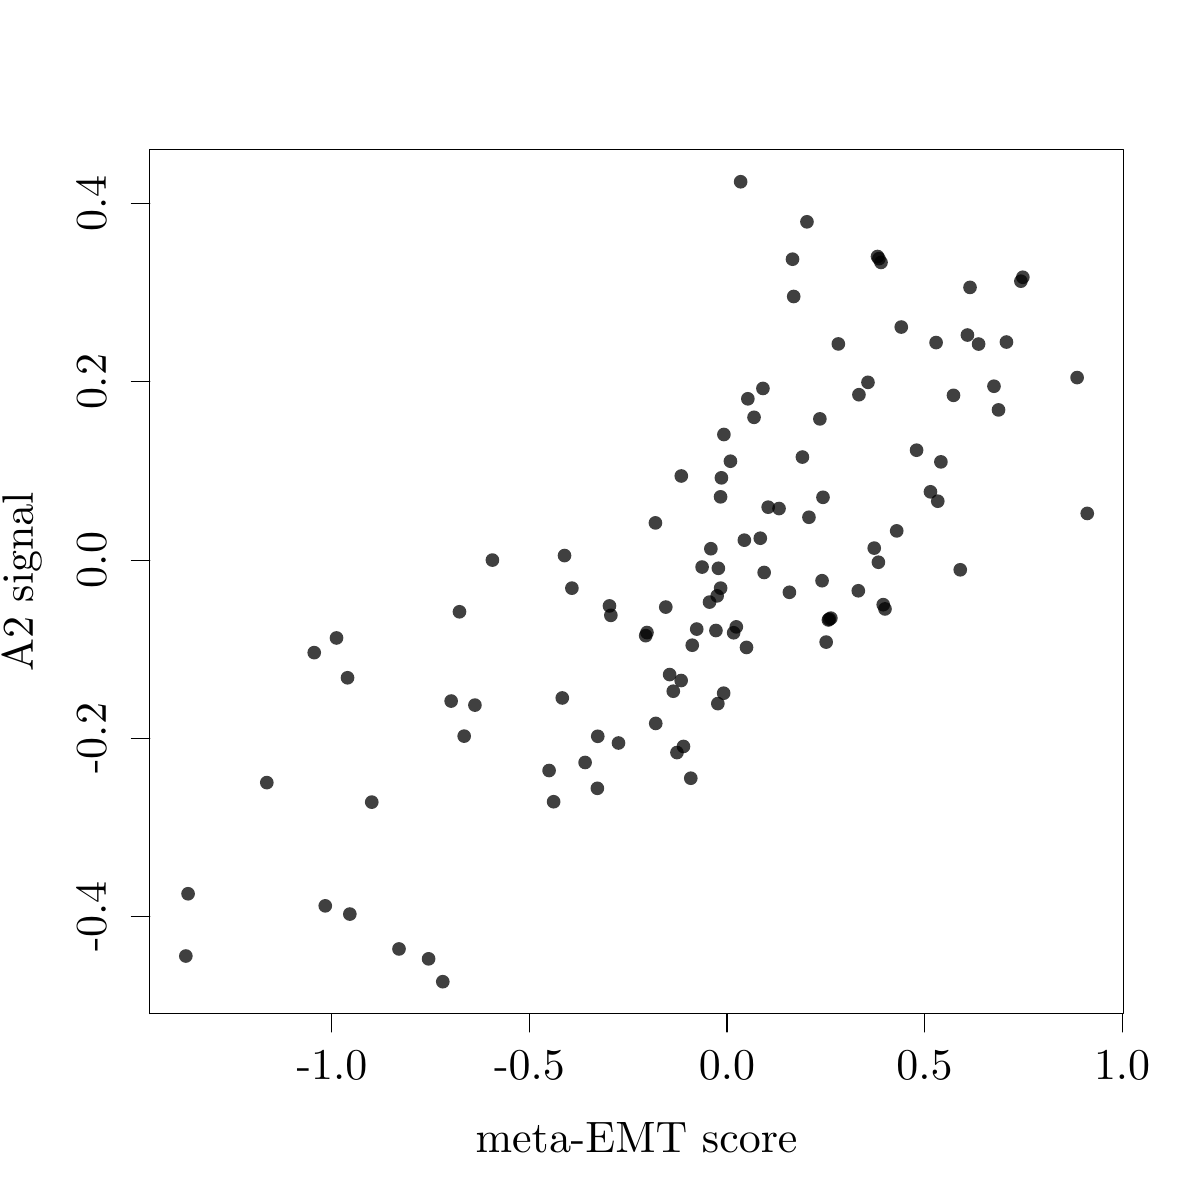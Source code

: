 % Created by tikzDevice version 0.8.1 on 2015-03-21 13:07:40
% !TEX encoding = UTF-8 Unicode
\documentclass[11pt]{memoir}
\nonstopmode

\usepackage{tikz}

\usepackage[active,tightpage,psfixbb]{preview}

\PreviewEnvironment{pgfpicture}

\setlength\PreviewBorder{0pt}

\usepackage{amsmath}
\newcommand{\SweaveOpts}[1]{}  % do not interfere with LaTeX
\newcommand{\SweaveInput}[1]{} % because they are not real TeX commands
\newcommand{\Sexpr}[1]{}       % will only be parsed by R


\usepackage{geometry}
\usepackage{amsmath}
\usepackage{lscape}
\geometry{verbose,tmargin=2.5cm,bmargin=2.5cm,lmargin=2.5cm,rmargin=2.5cm}


\begin{document}

\begin{tikzpicture}[x=1pt,y=1pt]
\definecolor{fillColor}{RGB}{255,255,255}
\path[use as bounding box,fill=fillColor,fill opacity=0.00] (0,0) rectangle (433.62,433.62);
\begin{scope}
\path[clip] ( 54.12, 67.32) rectangle (405.90,379.50);
\definecolor{fillColor}{RGB}{0,0,0}

\path[fill=fillColor,fill opacity=0.75] (113.54,197.79) circle (  2.47);

\path[fill=fillColor,fill opacity=0.75] (259.58,228.26) circle (  2.47);

\path[fill=fillColor,fill opacity=0.75] (126.41,103.32) circle (  2.47);

\path[fill=fillColor,fill opacity=0.75] (250.14,200.47) circle (  2.47);

\path[fill=fillColor,fill opacity=0.75] (171.61,178.83) circle (  2.47);

\path[fill=fillColor,fill opacity=0.75] (369.60,333.43) circle (  2.47);

\path[fill=fillColor,fill opacity=0.75] (296.26,282.25) circle (  2.47);

\path[fill=fillColor,fill opacity=0.75] (246.97,163.89) circle (  2.47);

\path[fill=fillColor,fill opacity=0.75] (236.84,244.67) circle (  2.47);

\path[fill=fillColor,fill opacity=0.75] (206.65,221.09) circle (  2.47);

\path[fill=fillColor,fill opacity=0.75] (338.86,252.51) circle (  2.47);

\path[fill=fillColor,fill opacity=0.75] (344.54,290.76) circle (  2.47);

\path[fill=fillColor,fill opacity=0.75] (297.38,253.92) circle (  2.47);

\path[fill=fillColor,fill opacity=0.75] (203.99,232.86) circle (  2.47);

\path[fill=fillColor,fill opacity=0.75] (281.50,249.86) circle (  2.47);

\path[fill=fillColor,fill opacity=0.75] (317.09,340.93) circle (  2.47);

\path[fill=fillColor,fill opacity=0.75] (259.15,218.30) circle (  2.47);

\path[fill=fillColor,fill opacity=0.75] (317.41,230.45) circle (  2.47);

\path[fill=fillColor,fill opacity=0.75] (177.93,231.23) circle (  2.47);

\path[fill=fillColor,fill opacity=0.75] (272.47,282.82) circle (  2.47);

\path[fill=fillColor,fill opacity=0.75] (363.68,310.02) circle (  2.47);

\path[fill=fillColor,fill opacity=0.75] (360.81,285.50) circle (  2.47);

\path[fill=fillColor,fill opacity=0.75] (319.15,215.12) circle (  2.47);

\path[fill=fillColor,fill opacity=0.75] (233.78,205.05) circle (  2.47);

\path[fill=fillColor,fill opacity=0.75] (220.73,211.26) circle (  2.47);

\path[fill=fillColor,fill opacity=0.75] (315.90,235.56) circle (  2.47);

\path[fill=fillColor,fill opacity=0.75] (274.73,239.13) circle (  2.47);

\path[fill=fillColor,fill opacity=0.75] (233.32,203.92) circle (  2.47);

\path[fill=fillColor,fill opacity=0.75] (291.59,353.46) circle (  2.47);

\path[fill=fillColor,fill opacity=0.75] (251.76,206.30) circle (  2.47);

\path[fill=fillColor,fill opacity=0.75] (349.58,312.55) circle (  2.47);

\path[fill=fillColor,fill opacity=0.75] (300.23,210.25) circle (  2.47);

\path[fill=fillColor,fill opacity=0.75] (292.31,246.71) circle (  2.47);

\path[fill=fillColor,fill opacity=0.75] (302.93,309.34) circle (  2.47);

\path[fill=fillColor,fill opacity=0.75] (154.87, 87.14) circle (  2.47);

\path[fill=fillColor,fill opacity=0.75] (324.02,241.78) circle (  2.47);

\path[fill=fillColor,fill opacity=0.75] (298.53,201.60) circle (  2.47);

\path[fill=fillColor,fill opacity=0.75] (268.97,238.43) circle (  2.47);

\path[fill=fillColor,fill opacity=0.75] (368.89,332.01) circle (  2.47);

\path[fill=fillColor,fill opacity=0.75] (243.29,183.85) circle (  2.47);

\path[fill=fillColor,fill opacity=0.75] (350.51,329.77) circle (  2.47);

\path[fill=fillColor,fill opacity=0.75] (392.87,248.09) circle (  2.47);

\path[fill=fillColor,fill opacity=0.75] (286.37,339.96) circle (  2.47);

\path[fill=fillColor,fill opacity=0.75] (266.06,207.10) circle (  2.47);

\path[fill=fillColor,fill opacity=0.75] (275.68,293.25) circle (  2.47);

\path[fill=fillColor,fill opacity=0.75] (286.80,326.48) circle (  2.47);

\path[fill=fillColor,fill opacity=0.75] (144.18, 90.72) circle (  2.47);

\path[fill=fillColor,fill opacity=0.75] (325.67,315.44) circle (  2.47);

\path[fill=fillColor,fill opacity=0.75] (125.58,188.70) circle (  2.47);

\path[fill=fillColor,fill opacity=0.75] ( 96.41,150.82) circle (  2.47);

\path[fill=fillColor,fill opacity=0.75] (313.64,295.46) circle (  2.47);

\path[fill=fillColor,fill opacity=0.75] ( 67.96,110.66) circle (  2.47);

\path[fill=fillColor,fill opacity=0.75] (338.25,309.83) circle (  2.47);

\path[fill=fillColor,fill opacity=0.75] (223.49,165.13) circle (  2.47);

\path[fill=fillColor,fill opacity=0.75] (318.35,338.79) circle (  2.47);

\path[fill=fillColor,fill opacity=0.75] (389.21,297.18) circle (  2.47);

\path[fill=fillColor,fill opacity=0.75] (317.60,340.15) circle (  2.47);

\path[fill=fillColor,fill opacity=0.75] (246.13,187.71) circle (  2.47);

\path[fill=fillColor,fill opacity=0.75] (277.58,250.35) circle (  2.47);

\path[fill=fillColor,fill opacity=0.75] (260.68,260.95) circle (  2.47);

\path[fill=fillColor,fill opacity=0.75] (339.99,266.72) circle (  2.47);

\path[fill=fillColor,fill opacity=0.75] (256.87,235.33) circle (  2.47);

\path[fill=fillColor,fill opacity=0.75] (256.39,216.05) circle (  2.47);

\path[fill=fillColor,fill opacity=0.75] (310.37,290.99) circle (  2.47);

\path[fill=fillColor,fill opacity=0.75] (299.65,209.91) circle (  2.47);

\path[fill=fillColor,fill opacity=0.75] (319.79,213.58) circle (  2.47);

\path[fill=fillColor,fill opacity=0.75] ( 67.15, 88.16) circle (  2.47);

\path[fill=fillColor,fill opacity=0.75] (244.62,161.68) circle (  2.47);

\path[fill=fillColor,fill opacity=0.75] (249.61,152.41) circle (  2.47);

\path[fill=fillColor,fill opacity=0.75] (265.10,204.97) circle (  2.47);

\path[fill=fillColor,fill opacity=0.75] (285.25,219.59) circle (  2.47);

\path[fill=fillColor,fill opacity=0.75] (353.61,309.29) circle (  2.47);

\path[fill=fillColor,fill opacity=0.75] (260.40,221.10) circle (  2.47);

\path[fill=fillColor,fill opacity=0.75] (211.42,158.10) circle (  2.47);

\path[fill=fillColor,fill opacity=0.75] (216.00,167.56) circle (  2.47);

\path[fill=fillColor,fill opacity=0.75] (297.05,223.78) circle (  2.47);

\path[fill=fillColor,fill opacity=0.75] (241.97,189.86) circle (  2.47);

\path[fill=fillColor,fill opacity=0.75] (215.86,148.76) circle (  2.47);

\path[fill=fillColor,fill opacity=0.75] (236.95,172.21) circle (  2.47);

\path[fill=fillColor,fill opacity=0.75] (258.70,205.78) circle (  2.47);

\path[fill=fillColor,fill opacity=0.75] (261.58,276.61) circle (  2.47);

\path[fill=fillColor,fill opacity=0.75] (220.23,214.67) circle (  2.47);

\path[fill=fillColor,fill opacity=0.75] (267.63,367.94) circle (  2.47);

\path[fill=fillColor,fill opacity=0.75] (167.73,167.62) circle (  2.47);

\path[fill=fillColor,fill opacity=0.75] (259.39,179.37) circle (  2.47);

\path[fill=fillColor,fill opacity=0.75] (117.53,106.29) circle (  2.47);

\path[fill=fillColor,fill opacity=0.75] (253.70,228.71) circle (  2.47);

\path[fill=fillColor,fill opacity=0.75] (260.37,254.08) circle (  2.47);

\path[fill=fillColor,fill opacity=0.75] (121.60,203.09) circle (  2.47);

\path[fill=fillColor,fill opacity=0.75] (261.49,183.13) circle (  2.47);

\path[fill=fillColor,fill opacity=0.75] (270.23,289.51) circle (  2.47);

\path[fill=fillColor,fill opacity=0.75] (359.17,294.05) circle (  2.47);

\path[fill=fillColor,fill opacity=0.75] (134.33,143.77) circle (  2.47);

\path[fill=fillColor,fill opacity=0.75] (276.12,226.75) circle (  2.47);

\path[fill=fillColor,fill opacity=0.75] (166.03,212.55) circle (  2.47);

\path[fill=fillColor,fill opacity=0.75] (240.58,214.25) circle (  2.47);

\path[fill=fillColor,fill opacity=0.75] (331.20,270.94) circle (  2.47);

\path[fill=fillColor,fill opacity=0.75] (299.34,209.60) circle (  2.47);

\path[fill=fillColor,fill opacity=0.75] (163.02,180.29) circle (  2.47);

\path[fill=fillColor,fill opacity=0.75] (198.41,155.19) circle (  2.47);

\path[fill=fillColor,fill opacity=0.75] (200.05,143.91) circle (  2.47);

\path[fill=fillColor,fill opacity=0.75] (160.00, 78.88) circle (  2.47);

\path[fill=fillColor,fill opacity=0.75] (289.95,268.46) circle (  2.47);

\path[fill=fillColor,fill opacity=0.75] (336.22,255.90) circle (  2.47);

\path[fill=fillColor,fill opacity=0.75] (310.15,220.14) circle (  2.47);

\path[fill=fillColor,fill opacity=0.75] (346.98,227.72) circle (  2.47);

\path[fill=fillColor,fill opacity=0.75] (263.94,266.96) circle (  2.47);

\path[fill=fillColor,fill opacity=0.75] (269.75,199.67) circle (  2.47);

\path[fill=fillColor,fill opacity=0.75] (203.18,181.41) circle (  2.47);

\path[fill=fillColor,fill opacity=0.75] (246.18,261.62) circle (  2.47);
\end{scope}
\begin{scope}
\path[clip] (  0.00,  0.00) rectangle (433.62,433.62);
\definecolor{drawColor}{RGB}{0,0,0}

\path[draw=drawColor,line width= 0.4pt,line join=round,line cap=round] (119.94, 67.32) -- (405.47, 67.32);

\path[draw=drawColor,line width= 0.4pt,line join=round,line cap=round] (119.94, 67.32) -- (119.94, 60.72);

\path[draw=drawColor,line width= 0.4pt,line join=round,line cap=round] (191.32, 67.32) -- (191.32, 60.72);

\path[draw=drawColor,line width= 0.4pt,line join=round,line cap=round] (262.71, 67.32) -- (262.71, 60.72);

\path[draw=drawColor,line width= 0.4pt,line join=round,line cap=round] (334.09, 67.32) -- (334.09, 60.72);

\path[draw=drawColor,line width= 0.4pt,line join=round,line cap=round] (405.47, 67.32) -- (405.47, 60.72);

\node[text=drawColor,anchor=base,inner sep=0pt, outer sep=0pt, scale=  1.45] at (119.94, 43.56) {-1.0};

\node[text=drawColor,anchor=base,inner sep=0pt, outer sep=0pt, scale=  1.45] at (191.32, 43.56) {-0.5};

\node[text=drawColor,anchor=base,inner sep=0pt, outer sep=0pt, scale=  1.45] at (262.71, 43.56) {0.0};

\node[text=drawColor,anchor=base,inner sep=0pt, outer sep=0pt, scale=  1.45] at (334.09, 43.56) {0.5};

\node[text=drawColor,anchor=base,inner sep=0pt, outer sep=0pt, scale=  1.45] at (405.47, 43.56) {1.0};

\path[draw=drawColor,line width= 0.4pt,line join=round,line cap=round] ( 54.12,102.44) -- ( 54.12,360.02);

\path[draw=drawColor,line width= 0.4pt,line join=round,line cap=round] ( 54.12,102.44) -- ( 47.52,102.44);

\path[draw=drawColor,line width= 0.4pt,line join=round,line cap=round] ( 54.12,166.83) -- ( 47.52,166.83);

\path[draw=drawColor,line width= 0.4pt,line join=round,line cap=round] ( 54.12,231.23) -- ( 47.52,231.23);

\path[draw=drawColor,line width= 0.4pt,line join=round,line cap=round] ( 54.12,295.62) -- ( 47.52,295.62);

\path[draw=drawColor,line width= 0.4pt,line join=round,line cap=round] ( 54.12,360.02) -- ( 47.52,360.02);

\node[text=drawColor,rotate= 90.00,anchor=base,inner sep=0pt, outer sep=0pt, scale=  1.45] at ( 38.28,102.44) {-0.4};

\node[text=drawColor,rotate= 90.00,anchor=base,inner sep=0pt, outer sep=0pt, scale=  1.45] at ( 38.28,166.83) {-0.2};

\node[text=drawColor,rotate= 90.00,anchor=base,inner sep=0pt, outer sep=0pt, scale=  1.45] at ( 38.28,231.23) {0.0};

\node[text=drawColor,rotate= 90.00,anchor=base,inner sep=0pt, outer sep=0pt, scale=  1.45] at ( 38.28,295.62) {0.2};

\node[text=drawColor,rotate= 90.00,anchor=base,inner sep=0pt, outer sep=0pt, scale=  1.45] at ( 38.28,360.02) {0.4};

\path[draw=drawColor,line width= 0.4pt,line join=round,line cap=round] ( 54.12, 67.32) --
	(405.90, 67.32) --
	(405.90,379.50) --
	( 54.12,379.50) --
	( 54.12, 67.32);
\end{scope}
\begin{scope}
\path[clip] (  0.00,  0.00) rectangle (433.62,433.62);
\definecolor{drawColor}{RGB}{0,0,0}

\node[text=drawColor,anchor=base,inner sep=0pt, outer sep=0pt, scale=  1.45] at (230.01, 17.16) {meta-EMT score};

\node[text=drawColor,rotate= 90.00,anchor=base,inner sep=0pt, outer sep=0pt, scale=  1.45] at ( 11.88,223.41) {A2 signal};
\end{scope}
\end{tikzpicture}

\end{document}
